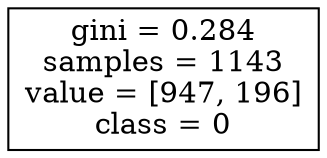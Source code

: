 digraph Tree {
node [shape=box] ;
0 [label="gini = 0.284\nsamples = 1143\nvalue = [947, 196]\nclass = 0"] ;
}